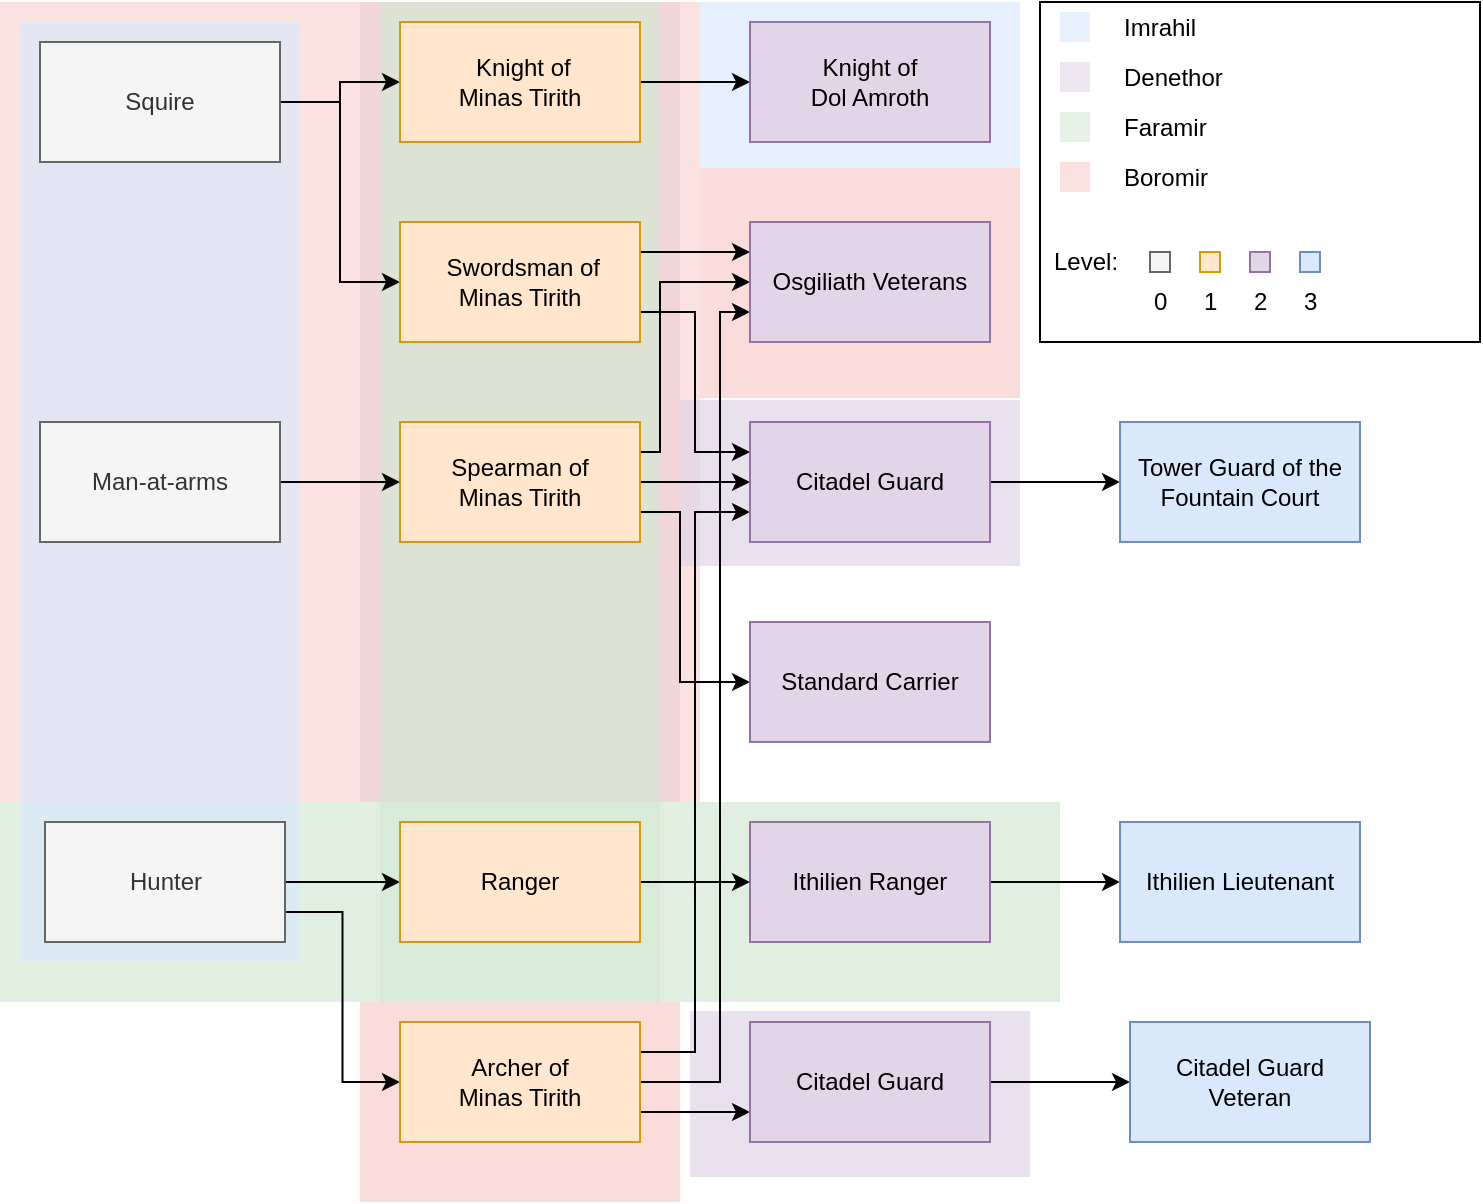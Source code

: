 <mxfile pages="4" version="11.2.8" type="device"><diagram id="_EQT0ZPP-ZNW_X3MMViv" name="Gondor"><mxGraphModel dx="1408" dy="1848" grid="1" gridSize="10" guides="1" tooltips="1" connect="1" arrows="1" fold="1" page="1" pageScale="1" pageWidth="850" pageHeight="1100" math="0" shadow="0"><root><mxCell id="0"/><mxCell id="1" parent="0"/><mxCell id="pAbNcsaUS0Tnhl20jQsV-1" value="" style="rounded=0;whiteSpace=wrap;html=1;fillColor=#e1d5e7;strokeColor=none;opacity=70;" parent="1" vertex="1"><mxGeometry x="345" y="334.5" width="170" height="83" as="geometry"/></mxCell><mxCell id="8oG7H4AZN54U5IkBEmTp-5" value="" style="rounded=0;whiteSpace=wrap;html=1;fillColor=#d5e8d4;strokeColor=none;opacity=70;" parent="1" vertex="1"><mxGeometry y="230" width="530" height="100" as="geometry"/></mxCell><mxCell id="8oG7H4AZN54U5IkBEmTp-9" value="" style="rounded=0;whiteSpace=wrap;html=1;opacity=70;fillColor=#e1d5e7;strokeColor=none;" parent="1" vertex="1"><mxGeometry x="180" y="-170" width="160" height="400" as="geometry"/></mxCell><mxCell id="8oG7H4AZN54U5IkBEmTp-3" value="" style="rounded=0;whiteSpace=wrap;html=1;fillColor=#f8cecc;strokeColor=none;opacity=60;" parent="1" vertex="1"><mxGeometry y="-170" width="350" height="400" as="geometry"/></mxCell><mxCell id="8oG7H4AZN54U5IkBEmTp-11" value="" style="rounded=0;whiteSpace=wrap;html=1;fillColor=#d5e8d4;strokeColor=none;opacity=70;" parent="1" vertex="1"><mxGeometry x="190" y="-170" width="140" height="500" as="geometry"/></mxCell><mxCell id="8oG7H4AZN54U5IkBEmTp-10" value="" style="rounded=0;whiteSpace=wrap;html=1;fillColor=#dae8fc;strokeColor=none;opacity=70;" parent="1" vertex="1"><mxGeometry x="10" y="-160" width="140" height="470" as="geometry"/></mxCell><mxCell id="8oG7H4AZN54U5IkBEmTp-8" value="" style="rounded=0;whiteSpace=wrap;html=1;fillColor=#e1d5e7;strokeColor=none;opacity=70;" parent="1" vertex="1"><mxGeometry x="340" y="29" width="170" height="83" as="geometry"/></mxCell><mxCell id="8oG7H4AZN54U5IkBEmTp-7" value="" style="rounded=0;whiteSpace=wrap;html=1;fillColor=#dae8fc;strokeColor=none;opacity=70;" parent="1" vertex="1"><mxGeometry x="350" y="-170" width="160" height="83" as="geometry"/></mxCell><mxCell id="8oG7H4AZN54U5IkBEmTp-6" value="" style="rounded=0;whiteSpace=wrap;html=1;fillColor=#f8cecc;strokeColor=none;opacity=70;" parent="1" vertex="1"><mxGeometry x="180" y="330" width="160" height="100" as="geometry"/></mxCell><mxCell id="8oG7H4AZN54U5IkBEmTp-2" value="" style="rounded=0;whiteSpace=wrap;html=1;fillColor=#f8cecc;strokeColor=none;opacity=70;" parent="1" vertex="1"><mxGeometry x="350" y="-87" width="160" height="115" as="geometry"/></mxCell><mxCell id="jNPIGkxoUaI3xNiB6Jgw-10" style="edgeStyle=orthogonalEdgeStyle;rounded=0;orthogonalLoop=1;jettySize=auto;html=1;exitX=1;exitY=0.5;exitDx=0;exitDy=0;entryX=0;entryY=0.5;entryDx=0;entryDy=0;" parent="1" source="jNPIGkxoUaI3xNiB6Jgw-1" target="jNPIGkxoUaI3xNiB6Jgw-7" edge="1"><mxGeometry relative="1" as="geometry"/></mxCell><mxCell id="jNPIGkxoUaI3xNiB6Jgw-13" style="edgeStyle=orthogonalEdgeStyle;rounded=0;orthogonalLoop=1;jettySize=auto;html=1;exitX=1;exitY=0.5;exitDx=0;exitDy=0;entryX=0;entryY=0.5;entryDx=0;entryDy=0;" parent="1" source="jNPIGkxoUaI3xNiB6Jgw-1" target="jNPIGkxoUaI3xNiB6Jgw-3" edge="1"><mxGeometry relative="1" as="geometry"/></mxCell><mxCell id="jNPIGkxoUaI3xNiB6Jgw-1" value="Squire" style="rounded=0;whiteSpace=wrap;html=1;fillColor=#f5f5f5;strokeColor=#666666;fontColor=#333333;" parent="1" vertex="1"><mxGeometry x="20" y="-150" width="120" height="60" as="geometry"/></mxCell><mxCell id="jNPIGkxoUaI3xNiB6Jgw-35" style="edgeStyle=orthogonalEdgeStyle;rounded=0;orthogonalLoop=1;jettySize=auto;html=1;exitX=1;exitY=0.5;exitDx=0;exitDy=0;entryX=0;entryY=0.5;entryDx=0;entryDy=0;" parent="1" source="jNPIGkxoUaI3xNiB6Jgw-2" target="jNPIGkxoUaI3xNiB6Jgw-34" edge="1"><mxGeometry relative="1" as="geometry"/></mxCell><mxCell id="jNPIGkxoUaI3xNiB6Jgw-36" style="edgeStyle=orthogonalEdgeStyle;rounded=0;orthogonalLoop=1;jettySize=auto;html=1;exitX=1;exitY=0.75;exitDx=0;exitDy=0;entryX=0;entryY=0.5;entryDx=0;entryDy=0;" parent="1" source="jNPIGkxoUaI3xNiB6Jgw-2" target="jNPIGkxoUaI3xNiB6Jgw-16" edge="1"><mxGeometry relative="1" as="geometry"/></mxCell><mxCell id="jNPIGkxoUaI3xNiB6Jgw-2" value="Hunter" style="rounded=0;whiteSpace=wrap;html=1;fillColor=#f5f5f5;strokeColor=#666666;fontColor=#333333;" parent="1" vertex="1"><mxGeometry x="22.5" y="240" width="120" height="60" as="geometry"/></mxCell><mxCell id="jNPIGkxoUaI3xNiB6Jgw-27" style="edgeStyle=orthogonalEdgeStyle;rounded=0;orthogonalLoop=1;jettySize=auto;html=1;exitX=1;exitY=0.75;exitDx=0;exitDy=0;entryX=0;entryY=0.25;entryDx=0;entryDy=0;" parent="1" source="jNPIGkxoUaI3xNiB6Jgw-3" target="jNPIGkxoUaI3xNiB6Jgw-18" edge="1"><mxGeometry relative="1" as="geometry"/></mxCell><mxCell id="jNPIGkxoUaI3xNiB6Jgw-40" style="edgeStyle=orthogonalEdgeStyle;rounded=0;orthogonalLoop=1;jettySize=auto;html=1;exitX=1;exitY=0.25;exitDx=0;exitDy=0;entryX=0;entryY=0.25;entryDx=0;entryDy=0;" parent="1" source="jNPIGkxoUaI3xNiB6Jgw-3" target="jNPIGkxoUaI3xNiB6Jgw-28" edge="1"><mxGeometry relative="1" as="geometry"/></mxCell><mxCell id="jNPIGkxoUaI3xNiB6Jgw-3" value="&amp;nbsp;Swordsman of&lt;br&gt;Minas Tirith" style="rounded=0;whiteSpace=wrap;html=1;fillColor=#ffe6cc;strokeColor=#d79b00;" parent="1" vertex="1"><mxGeometry x="200" y="-60" width="120" height="60" as="geometry"/></mxCell><mxCell id="jNPIGkxoUaI3xNiB6Jgw-20" style="edgeStyle=orthogonalEdgeStyle;rounded=0;orthogonalLoop=1;jettySize=auto;html=1;exitX=1;exitY=0.5;exitDx=0;exitDy=0;entryX=0;entryY=0.5;entryDx=0;entryDy=0;" parent="1" source="jNPIGkxoUaI3xNiB6Jgw-4" target="jNPIGkxoUaI3xNiB6Jgw-18" edge="1"><mxGeometry relative="1" as="geometry"/></mxCell><mxCell id="jNPIGkxoUaI3xNiB6Jgw-30" style="edgeStyle=orthogonalEdgeStyle;rounded=0;orthogonalLoop=1;jettySize=auto;html=1;exitX=1;exitY=0.75;exitDx=0;exitDy=0;entryX=0;entryY=0.5;entryDx=0;entryDy=0;" parent="1" source="jNPIGkxoUaI3xNiB6Jgw-4" target="jNPIGkxoUaI3xNiB6Jgw-29" edge="1"><mxGeometry relative="1" as="geometry"><Array as="points"><mxPoint x="340" y="85"/><mxPoint x="340" y="170"/></Array></mxGeometry></mxCell><mxCell id="jNPIGkxoUaI3xNiB6Jgw-41" style="edgeStyle=orthogonalEdgeStyle;rounded=0;orthogonalLoop=1;jettySize=auto;html=1;exitX=1;exitY=0.25;exitDx=0;exitDy=0;entryX=0;entryY=0.5;entryDx=0;entryDy=0;" parent="1" source="jNPIGkxoUaI3xNiB6Jgw-4" target="jNPIGkxoUaI3xNiB6Jgw-28" edge="1"><mxGeometry relative="1" as="geometry"><mxPoint x="360" as="targetPoint"/><Array as="points"><mxPoint x="330" y="55"/><mxPoint x="330" y="-30"/></Array></mxGeometry></mxCell><mxCell id="jNPIGkxoUaI3xNiB6Jgw-4" value="Spearman of&lt;br&gt;Minas Tirith" style="rounded=0;whiteSpace=wrap;html=1;fillColor=#ffe6cc;strokeColor=#d79b00;" parent="1" vertex="1"><mxGeometry x="200" y="40" width="120" height="60" as="geometry"/></mxCell><mxCell id="jNPIGkxoUaI3xNiB6Jgw-23" style="edgeStyle=orthogonalEdgeStyle;rounded=0;orthogonalLoop=1;jettySize=auto;html=1;exitX=1;exitY=0.5;exitDx=0;exitDy=0;entryX=0;entryY=0.5;entryDx=0;entryDy=0;" parent="1" source="jNPIGkxoUaI3xNiB6Jgw-5" target="jNPIGkxoUaI3xNiB6Jgw-22" edge="1"><mxGeometry relative="1" as="geometry"/></mxCell><mxCell id="jNPIGkxoUaI3xNiB6Jgw-5" value="Ithilien Ranger" style="rounded=0;whiteSpace=wrap;html=1;fillColor=#e1d5e7;strokeColor=#9673a6;" parent="1" vertex="1"><mxGeometry x="375" y="240" width="120" height="60" as="geometry"/></mxCell><mxCell id="jNPIGkxoUaI3xNiB6Jgw-14" style="edgeStyle=orthogonalEdgeStyle;rounded=0;orthogonalLoop=1;jettySize=auto;html=1;exitX=1;exitY=0.5;exitDx=0;exitDy=0;entryX=0;entryY=0.5;entryDx=0;entryDy=0;" parent="1" source="jNPIGkxoUaI3xNiB6Jgw-6" target="jNPIGkxoUaI3xNiB6Jgw-4" edge="1"><mxGeometry relative="1" as="geometry"/></mxCell><mxCell id="jNPIGkxoUaI3xNiB6Jgw-6" value="Man-at-arms" style="rounded=0;whiteSpace=wrap;html=1;fillColor=#f5f5f5;strokeColor=#666666;fontColor=#333333;" parent="1" vertex="1"><mxGeometry x="20" y="40" width="120" height="60" as="geometry"/></mxCell><mxCell id="jNPIGkxoUaI3xNiB6Jgw-37" style="edgeStyle=orthogonalEdgeStyle;rounded=0;orthogonalLoop=1;jettySize=auto;html=1;exitX=1;exitY=0.5;exitDx=0;exitDy=0;entryX=0;entryY=0.5;entryDx=0;entryDy=0;" parent="1" source="jNPIGkxoUaI3xNiB6Jgw-7" target="jNPIGkxoUaI3xNiB6Jgw-32" edge="1"><mxGeometry relative="1" as="geometry"/></mxCell><mxCell id="jNPIGkxoUaI3xNiB6Jgw-7" value="&amp;nbsp;Knight of &lt;br&gt;Minas Tirith" style="rounded=0;whiteSpace=wrap;html=1;fillColor=#ffe6cc;strokeColor=#d79b00;" parent="1" vertex="1"><mxGeometry x="200" y="-160" width="120" height="60" as="geometry"/></mxCell><mxCell id="jNPIGkxoUaI3xNiB6Jgw-31" style="edgeStyle=orthogonalEdgeStyle;rounded=0;orthogonalLoop=1;jettySize=auto;html=1;exitX=1;exitY=0.25;exitDx=0;exitDy=0;entryX=0;entryY=0.75;entryDx=0;entryDy=0;" parent="1" source="jNPIGkxoUaI3xNiB6Jgw-16" target="jNPIGkxoUaI3xNiB6Jgw-18" edge="1"><mxGeometry relative="1" as="geometry"/></mxCell><mxCell id="jNPIGkxoUaI3xNiB6Jgw-42" style="edgeStyle=orthogonalEdgeStyle;rounded=0;orthogonalLoop=1;jettySize=auto;html=1;exitX=1;exitY=0.75;exitDx=0;exitDy=0;entryX=0;entryY=0.75;entryDx=0;entryDy=0;" parent="1" source="jNPIGkxoUaI3xNiB6Jgw-16" target="jNPIGkxoUaI3xNiB6Jgw-24" edge="1"><mxGeometry relative="1" as="geometry"/></mxCell><mxCell id="jNPIGkxoUaI3xNiB6Jgw-43" style="edgeStyle=orthogonalEdgeStyle;rounded=0;orthogonalLoop=1;jettySize=auto;html=1;exitX=1;exitY=0.5;exitDx=0;exitDy=0;entryX=0;entryY=0.75;entryDx=0;entryDy=0;" parent="1" source="jNPIGkxoUaI3xNiB6Jgw-16" target="jNPIGkxoUaI3xNiB6Jgw-28" edge="1"><mxGeometry relative="1" as="geometry"><Array as="points"><mxPoint x="360" y="370"/><mxPoint x="360" y="-15"/></Array></mxGeometry></mxCell><mxCell id="jNPIGkxoUaI3xNiB6Jgw-16" value="Archer of&lt;br&gt;Minas Tirith" style="rounded=0;whiteSpace=wrap;html=1;fillColor=#ffe6cc;strokeColor=#d79b00;" parent="1" vertex="1"><mxGeometry x="200" y="340" width="120" height="60" as="geometry"/></mxCell><mxCell id="jNPIGkxoUaI3xNiB6Jgw-21" style="edgeStyle=orthogonalEdgeStyle;rounded=0;orthogonalLoop=1;jettySize=auto;html=1;exitX=1;exitY=0.5;exitDx=0;exitDy=0;entryX=0;entryY=0.5;entryDx=0;entryDy=0;" parent="1" source="jNPIGkxoUaI3xNiB6Jgw-18" target="jNPIGkxoUaI3xNiB6Jgw-19" edge="1"><mxGeometry relative="1" as="geometry"/></mxCell><mxCell id="jNPIGkxoUaI3xNiB6Jgw-18" value="Citadel Guard" style="rounded=0;whiteSpace=wrap;html=1;fillColor=#e1d5e7;strokeColor=#9673a6;" parent="1" vertex="1"><mxGeometry x="375" y="40" width="120" height="60" as="geometry"/></mxCell><mxCell id="jNPIGkxoUaI3xNiB6Jgw-19" value="Tower Guard of the&lt;br&gt;Fountain Court" style="rounded=0;whiteSpace=wrap;html=1;fillColor=#dae8fc;strokeColor=#6c8ebf;" parent="1" vertex="1"><mxGeometry x="560" y="40" width="120" height="60" as="geometry"/></mxCell><mxCell id="jNPIGkxoUaI3xNiB6Jgw-22" value="Ithilien Lieutenant" style="rounded=0;whiteSpace=wrap;html=1;fillColor=#dae8fc;strokeColor=#6c8ebf;" parent="1" vertex="1"><mxGeometry x="560" y="240" width="120" height="60" as="geometry"/></mxCell><mxCell id="7tv8zLuH6ytyJ9il6YIq-3" style="edgeStyle=orthogonalEdgeStyle;rounded=0;orthogonalLoop=1;jettySize=auto;html=1;exitX=1;exitY=0.5;exitDx=0;exitDy=0;entryX=0;entryY=0.5;entryDx=0;entryDy=0;" edge="1" parent="1" source="jNPIGkxoUaI3xNiB6Jgw-24" target="7tv8zLuH6ytyJ9il6YIq-2"><mxGeometry relative="1" as="geometry"/></mxCell><mxCell id="jNPIGkxoUaI3xNiB6Jgw-24" value="Citadel Guard" style="rounded=0;whiteSpace=wrap;html=1;fillColor=#e1d5e7;strokeColor=#9673a6;" parent="1" vertex="1"><mxGeometry x="375" y="340" width="120" height="60" as="geometry"/></mxCell><mxCell id="jNPIGkxoUaI3xNiB6Jgw-28" value="Osgiliath Veterans" style="rounded=0;whiteSpace=wrap;html=1;fillColor=#e1d5e7;strokeColor=#9673a6;" parent="1" vertex="1"><mxGeometry x="375" y="-60" width="120" height="60" as="geometry"/></mxCell><mxCell id="jNPIGkxoUaI3xNiB6Jgw-29" value="Standard Carrier" style="rounded=0;whiteSpace=wrap;html=1;fillColor=#e1d5e7;strokeColor=#9673a6;" parent="1" vertex="1"><mxGeometry x="375" y="140" width="120" height="60" as="geometry"/></mxCell><mxCell id="jNPIGkxoUaI3xNiB6Jgw-32" value="&amp;nbsp;Knight of&amp;nbsp;&lt;br&gt;Dol Amroth" style="rounded=0;whiteSpace=wrap;html=1;align=center;fillColor=#e1d5e7;strokeColor=#9673a6;" parent="1" vertex="1"><mxGeometry x="375" y="-160" width="120" height="60" as="geometry"/></mxCell><mxCell id="jNPIGkxoUaI3xNiB6Jgw-38" style="edgeStyle=orthogonalEdgeStyle;rounded=0;orthogonalLoop=1;jettySize=auto;html=1;exitX=1;exitY=0.5;exitDx=0;exitDy=0;entryX=0;entryY=0.5;entryDx=0;entryDy=0;" parent="1" source="jNPIGkxoUaI3xNiB6Jgw-34" target="jNPIGkxoUaI3xNiB6Jgw-5" edge="1"><mxGeometry relative="1" as="geometry"/></mxCell><mxCell id="jNPIGkxoUaI3xNiB6Jgw-34" value="Ranger" style="rounded=0;whiteSpace=wrap;html=1;fillColor=#ffe6cc;strokeColor=#d79b00;" parent="1" vertex="1"><mxGeometry x="200" y="240" width="120" height="60" as="geometry"/></mxCell><mxCell id="xrU7pJbCCaXF7dOZPnfd-1" value="" style="rounded=0;whiteSpace=wrap;html=1;" parent="1" vertex="1"><mxGeometry x="520" y="-170" width="220" height="170" as="geometry"/></mxCell><mxCell id="xrU7pJbCCaXF7dOZPnfd-2" value="" style="whiteSpace=wrap;html=1;aspect=fixed;opacity=60;fillColor=#dae8fc;strokeColor=none;" parent="1" vertex="1"><mxGeometry x="530" y="-165" width="15" height="15" as="geometry"/></mxCell><mxCell id="xrU7pJbCCaXF7dOZPnfd-3" value="Imrahil" style="text;html=1;resizable=0;points=[];autosize=1;align=left;verticalAlign=top;spacingTop=-4;" parent="1" vertex="1"><mxGeometry x="560" y="-167" width="50" height="20" as="geometry"/></mxCell><mxCell id="xrU7pJbCCaXF7dOZPnfd-4" value="" style="whiteSpace=wrap;html=1;aspect=fixed;opacity=60;fillColor=#e1d5e7;strokeColor=none;" parent="1" vertex="1"><mxGeometry x="530" y="-140" width="15" height="15" as="geometry"/></mxCell><mxCell id="xrU7pJbCCaXF7dOZPnfd-5" value="Denethor" style="text;html=1;resizable=0;points=[];autosize=1;align=left;verticalAlign=top;spacingTop=-4;" parent="1" vertex="1"><mxGeometry x="560" y="-142.5" width="60" height="20" as="geometry"/></mxCell><mxCell id="xrU7pJbCCaXF7dOZPnfd-6" value="" style="whiteSpace=wrap;html=1;aspect=fixed;opacity=60;fillColor=#d5e8d4;strokeColor=none;" parent="1" vertex="1"><mxGeometry x="530" y="-115" width="15" height="15" as="geometry"/></mxCell><mxCell id="xrU7pJbCCaXF7dOZPnfd-7" value="Faramir" style="text;html=1;resizable=0;points=[];autosize=1;align=left;verticalAlign=top;spacingTop=-4;" parent="1" vertex="1"><mxGeometry x="560" y="-117.5" width="60" height="20" as="geometry"/></mxCell><mxCell id="xrU7pJbCCaXF7dOZPnfd-8" value="" style="whiteSpace=wrap;html=1;aspect=fixed;opacity=60;fillColor=#f8cecc;strokeColor=none;" parent="1" vertex="1"><mxGeometry x="530" y="-90" width="15" height="15" as="geometry"/></mxCell><mxCell id="xrU7pJbCCaXF7dOZPnfd-9" value="Boromir" style="text;html=1;resizable=0;points=[];autosize=1;align=left;verticalAlign=top;spacingTop=-4;" parent="1" vertex="1"><mxGeometry x="560" y="-92.5" width="60" height="20" as="geometry"/></mxCell><mxCell id="xrU7pJbCCaXF7dOZPnfd-10" value="" style="rounded=0;whiteSpace=wrap;html=1;fillColor=#f5f5f5;strokeColor=#666666;fontColor=#333333;" parent="1" vertex="1"><mxGeometry x="575" y="-45" width="10" height="10" as="geometry"/></mxCell><mxCell id="xrU7pJbCCaXF7dOZPnfd-13" value="Level:" style="text;html=1;resizable=0;points=[];autosize=1;align=left;verticalAlign=top;spacingTop=-4;" parent="1" vertex="1"><mxGeometry x="525" y="-50" width="50" height="20" as="geometry"/></mxCell><mxCell id="xrU7pJbCCaXF7dOZPnfd-14" value="" style="rounded=0;whiteSpace=wrap;html=1;fillColor=#ffe6cc;strokeColor=#d79b00;" parent="1" vertex="1"><mxGeometry x="600" y="-45" width="10" height="10" as="geometry"/></mxCell><mxCell id="xrU7pJbCCaXF7dOZPnfd-15" value="" style="rounded=0;whiteSpace=wrap;html=1;fillColor=#e1d5e7;strokeColor=#9673a6;" parent="1" vertex="1"><mxGeometry x="625" y="-45" width="10" height="10" as="geometry"/></mxCell><mxCell id="xrU7pJbCCaXF7dOZPnfd-16" value="" style="rounded=0;whiteSpace=wrap;html=1;fillColor=#dae8fc;strokeColor=#6c8ebf;" parent="1" vertex="1"><mxGeometry x="650" y="-45" width="10" height="10" as="geometry"/></mxCell><mxCell id="xrU7pJbCCaXF7dOZPnfd-17" value="0" style="text;html=1;resizable=0;points=[];autosize=1;align=left;verticalAlign=top;spacingTop=-4;" parent="1" vertex="1"><mxGeometry x="575" y="-30" width="20" height="20" as="geometry"/></mxCell><mxCell id="xrU7pJbCCaXF7dOZPnfd-18" value="1" style="text;html=1;resizable=0;points=[];autosize=1;align=left;verticalAlign=top;spacingTop=-4;" parent="1" vertex="1"><mxGeometry x="600" y="-30" width="20" height="20" as="geometry"/></mxCell><mxCell id="xrU7pJbCCaXF7dOZPnfd-19" value="2" style="text;html=1;resizable=0;points=[];autosize=1;align=left;verticalAlign=top;spacingTop=-4;" parent="1" vertex="1"><mxGeometry x="625" y="-30" width="20" height="20" as="geometry"/></mxCell><mxCell id="xrU7pJbCCaXF7dOZPnfd-20" value="3" style="text;html=1;resizable=0;points=[];autosize=1;align=left;verticalAlign=top;spacingTop=-4;" parent="1" vertex="1"><mxGeometry x="650" y="-30" width="20" height="20" as="geometry"/></mxCell><mxCell id="7tv8zLuH6ytyJ9il6YIq-2" value="Citadel Guard&lt;br&gt;Veteran" style="rounded=0;whiteSpace=wrap;html=1;fillColor=#dae8fc;strokeColor=#6c8ebf;" vertex="1" parent="1"><mxGeometry x="565" y="340" width="120" height="60" as="geometry"/></mxCell></root></mxGraphModel></diagram><diagram id="aw9x1nogNHAZWdJ3sYG1" name="Rohan"><mxGraphModel dx="2258" dy="1848" grid="1" gridSize="10" guides="1" tooltips="1" connect="1" arrows="1" fold="1" page="1" pageScale="1" pageWidth="850" pageHeight="1100" math="0" shadow="0"><root><mxCell id="-DtqGm5Jua0LfpRg2-hk-0"/><mxCell id="-DtqGm5Jua0LfpRg2-hk-1" parent="-DtqGm5Jua0LfpRg2-hk-0"/><mxCell id="69VH2wvlfjCLEXXPKX1M-0" value="" style="rounded=0;whiteSpace=wrap;html=1;opacity=60;fillColor=#f8cecc;strokeColor=none;" vertex="1" parent="-DtqGm5Jua0LfpRg2-hk-1"><mxGeometry x="370" y="-190" width="140" height="81" as="geometry"/></mxCell><mxCell id="KbuKR950nl7PeHaTGqaj-5" value="" style="rounded=0;whiteSpace=wrap;html=1;opacity=60;fillColor=#e1d5e7;strokeColor=none;" vertex="1" parent="-DtqGm5Jua0LfpRg2-hk-1"><mxGeometry x="370" y="-40" width="140" height="81" as="geometry"/></mxCell><mxCell id="G9jCLxNitHcQSnfxG9cP-3" value="" style="rounded=0;whiteSpace=wrap;html=1;opacity=60;strokeColor=none;fillColor=#e1d5e7;" parent="-DtqGm5Jua0LfpRg2-hk-1" vertex="1"><mxGeometry x="190" y="-190" width="140" height="600" as="geometry"/></mxCell><mxCell id="-4TfHXc41JKKov60eK7f-1" value="" style="rounded=0;whiteSpace=wrap;html=1;opacity=60;strokeColor=none;fillColor=#f8cecc;" parent="-DtqGm5Jua0LfpRg2-hk-1" vertex="1"><mxGeometry x="180" y="-200" width="160" height="620" as="geometry"/></mxCell><mxCell id="-4TfHXc41JKKov60eK7f-0" value="" style="rounded=0;whiteSpace=wrap;html=1;opacity=60;strokeColor=none;fillColor=#d5e8d4;" parent="-DtqGm5Jua0LfpRg2-hk-1" vertex="1"><mxGeometry x="10" y="260" width="140" height="80" as="geometry"/></mxCell><mxCell id="1VK10bI5_B3a-Zj4Viev-10" style="edgeStyle=orthogonalEdgeStyle;rounded=0;orthogonalLoop=1;jettySize=auto;html=1;exitX=1;exitY=0.25;exitDx=0;exitDy=0;entryX=0;entryY=0.5;entryDx=0;entryDy=0;" parent="-DtqGm5Jua0LfpRg2-hk-1" source="-DtqGm5Jua0LfpRg2-hk-3" target="1VK10bI5_B3a-Zj4Viev-3" edge="1"><mxGeometry relative="1" as="geometry"/></mxCell><mxCell id="4tKGHhL3p5H8AOp62Crn-1" style="edgeStyle=orthogonalEdgeStyle;rounded=0;orthogonalLoop=1;jettySize=auto;html=1;exitX=1;exitY=0.75;exitDx=0;exitDy=0;entryX=0;entryY=0.5;entryDx=0;entryDy=0;" parent="-DtqGm5Jua0LfpRg2-hk-1" source="-DtqGm5Jua0LfpRg2-hk-3" target="4tKGHhL3p5H8AOp62Crn-0" edge="1"><mxGeometry relative="1" as="geometry"/></mxCell><mxCell id="-DtqGm5Jua0LfpRg2-hk-3" value="Horseman" style="rounded=0;whiteSpace=wrap;html=1;fillColor=#f5f5f5;strokeColor=#666666;fontColor=#333333;" parent="-DtqGm5Jua0LfpRg2-hk-1" vertex="1"><mxGeometry x="20" y="270" width="120" height="60" as="geometry"/></mxCell><mxCell id="4tKGHhL3p5H8AOp62Crn-8" style="edgeStyle=orthogonalEdgeStyle;rounded=0;orthogonalLoop=1;jettySize=auto;html=1;exitX=1;exitY=0.5;exitDx=0;exitDy=0;entryX=0;entryY=0.75;entryDx=0;entryDy=0;" parent="-DtqGm5Jua0LfpRg2-hk-1" source="-DtqGm5Jua0LfpRg2-hk-4" target="4tKGHhL3p5H8AOp62Crn-6" edge="1"><mxGeometry relative="1" as="geometry"/></mxCell><mxCell id="-DtqGm5Jua0LfpRg2-hk-4" value="Swordsman" style="rounded=0;whiteSpace=wrap;html=1;fillColor=#ffe6cc;strokeColor=#d79b00;" parent="-DtqGm5Jua0LfpRg2-hk-1" vertex="1"><mxGeometry x="200" y="20" width="120" height="60" as="geometry"/></mxCell><mxCell id="IcPCJ_ySPKeNe5FLPst7-1" style="edgeStyle=orthogonalEdgeStyle;rounded=0;orthogonalLoop=1;jettySize=auto;html=1;exitX=1;exitY=0.5;exitDx=0;exitDy=0;entryX=0;entryY=0.5;entryDx=0;entryDy=0;" parent="-DtqGm5Jua0LfpRg2-hk-1" source="1VK10bI5_B3a-Zj4Viev-0" target="IcPCJ_ySPKeNe5FLPst7-0" edge="1"><mxGeometry relative="1" as="geometry"/></mxCell><mxCell id="1VK10bI5_B3a-Zj4Viev-0" value="Archer" style="rounded=0;whiteSpace=wrap;html=1;fillColor=#ffe6cc;strokeColor=#d79b00;" parent="-DtqGm5Jua0LfpRg2-hk-1" vertex="1"><mxGeometry x="200" y="120" width="120" height="60" as="geometry"/></mxCell><mxCell id="4tKGHhL3p5H8AOp62Crn-7" style="edgeStyle=orthogonalEdgeStyle;rounded=0;orthogonalLoop=1;jettySize=auto;html=1;exitX=1;exitY=0.5;exitDx=0;exitDy=0;entryX=0;entryY=0.25;entryDx=0;entryDy=0;" parent="-DtqGm5Jua0LfpRg2-hk-1" source="1VK10bI5_B3a-Zj4Viev-1" target="4tKGHhL3p5H8AOp62Crn-6" edge="1"><mxGeometry relative="1" as="geometry"/></mxCell><mxCell id="1VK10bI5_B3a-Zj4Viev-1" value="Spear Thrower" style="rounded=0;whiteSpace=wrap;html=1;fillColor=#ffe6cc;strokeColor=#d79b00;" parent="-DtqGm5Jua0LfpRg2-hk-1" vertex="1"><mxGeometry x="200" y="-80" width="120" height="60" as="geometry"/></mxCell><mxCell id="4tKGHhL3p5H8AOp62Crn-5" style="edgeStyle=orthogonalEdgeStyle;rounded=0;orthogonalLoop=1;jettySize=auto;html=1;exitX=1;exitY=0.5;exitDx=0;exitDy=0;entryX=0;entryY=0.5;entryDx=0;entryDy=0;" parent="-DtqGm5Jua0LfpRg2-hk-1" source="1VK10bI5_B3a-Zj4Viev-2" target="4tKGHhL3p5H8AOp62Crn-4" edge="1"><mxGeometry relative="1" as="geometry"/></mxCell><mxCell id="1VK10bI5_B3a-Zj4Viev-2" value="Axeman" style="rounded=0;whiteSpace=wrap;html=1;fillColor=#ffe6cc;strokeColor=#d79b00;" parent="-DtqGm5Jua0LfpRg2-hk-1" vertex="1"><mxGeometry x="200" y="-180" width="120" height="60" as="geometry"/></mxCell><mxCell id="o6VLflo2cHvvr5f9fteb-0" style="edgeStyle=orthogonalEdgeStyle;rounded=0;orthogonalLoop=1;jettySize=auto;html=1;exitX=1;exitY=0.5;exitDx=0;exitDy=0;entryX=0;entryY=0.5;entryDx=0;entryDy=0;" parent="-DtqGm5Jua0LfpRg2-hk-1" source="1VK10bI5_B3a-Zj4Viev-3" target="4tKGHhL3p5H8AOp62Crn-3" edge="1"><mxGeometry relative="1" as="geometry"/></mxCell><mxCell id="1VK10bI5_B3a-Zj4Viev-3" value="Archer&lt;br&gt;Horseman" style="rounded=0;whiteSpace=wrap;html=1;fillColor=#ffe6cc;strokeColor=#d79b00;" parent="-DtqGm5Jua0LfpRg2-hk-1" vertex="1"><mxGeometry x="200" y="220" width="120" height="60" as="geometry"/></mxCell><mxCell id="KbuKR950nl7PeHaTGqaj-3" style="edgeStyle=orthogonalEdgeStyle;rounded=0;orthogonalLoop=1;jettySize=auto;html=1;exitX=1;exitY=0.75;exitDx=0;exitDy=0;entryX=0;entryY=0.25;entryDx=0;entryDy=0;" edge="1" parent="-DtqGm5Jua0LfpRg2-hk-1" source="1VK10bI5_B3a-Zj4Viev-4" target="KbuKR950nl7PeHaTGqaj-2"><mxGeometry relative="1" as="geometry"/></mxCell><mxCell id="KbuKR950nl7PeHaTGqaj-4" style="edgeStyle=orthogonalEdgeStyle;rounded=0;orthogonalLoop=1;jettySize=auto;html=1;exitX=1;exitY=0.25;exitDx=0;exitDy=0;entryX=0;entryY=0.75;entryDx=0;entryDy=0;" edge="1" parent="-DtqGm5Jua0LfpRg2-hk-1" source="1VK10bI5_B3a-Zj4Viev-4" target="4tKGHhL3p5H8AOp62Crn-2"><mxGeometry relative="1" as="geometry"/></mxCell><mxCell id="1VK10bI5_B3a-Zj4Viev-4" value="Rohirrim" style="rounded=0;whiteSpace=wrap;html=1;fillColor=#fff2cc;strokeColor=#d6b656;" parent="-DtqGm5Jua0LfpRg2-hk-1" vertex="1"><mxGeometry x="380" y="330" width="120" height="60" as="geometry"/></mxCell><mxCell id="o6VLflo2cHvvr5f9fteb-1" style="edgeStyle=orthogonalEdgeStyle;rounded=0;orthogonalLoop=1;jettySize=auto;html=1;exitX=1;exitY=0.5;exitDx=0;exitDy=0;entryX=0;entryY=0.5;entryDx=0;entryDy=0;" parent="-DtqGm5Jua0LfpRg2-hk-1" source="4tKGHhL3p5H8AOp62Crn-0" target="1VK10bI5_B3a-Zj4Viev-4" edge="1"><mxGeometry relative="1" as="geometry"/></mxCell><mxCell id="4tKGHhL3p5H8AOp62Crn-0" value="Spear&lt;br&gt;Horseman" style="rounded=0;whiteSpace=wrap;html=1;fillColor=#ffe6cc;strokeColor=#d79b00;" parent="-DtqGm5Jua0LfpRg2-hk-1" vertex="1"><mxGeometry x="200" y="330" width="120" height="60" as="geometry"/></mxCell><mxCell id="4tKGHhL3p5H8AOp62Crn-2" value="Mounted&lt;br&gt;Royal Guard" style="rounded=0;whiteSpace=wrap;html=1;fillColor=#d5e8d4;strokeColor=#82b366;" parent="-DtqGm5Jua0LfpRg2-hk-1" vertex="1"><mxGeometry x="560" y="280" width="120" height="60" as="geometry"/></mxCell><mxCell id="IAxt2HNpRSXkgb0jaBxd-0" style="edgeStyle=orthogonalEdgeStyle;rounded=0;orthogonalLoop=1;jettySize=auto;html=1;exitX=1;exitY=0.5;exitDx=0;exitDy=0;entryX=0.25;entryY=0;entryDx=0;entryDy=0;" edge="1" parent="-DtqGm5Jua0LfpRg2-hk-1" source="4tKGHhL3p5H8AOp62Crn-3" target="4tKGHhL3p5H8AOp62Crn-2"><mxGeometry relative="1" as="geometry"/></mxCell><mxCell id="4tKGHhL3p5H8AOp62Crn-3" value="Veteran Archer&lt;br&gt;Cavalry" style="rounded=0;whiteSpace=wrap;html=1;fillColor=#fff2cc;strokeColor=#d6b656;" parent="-DtqGm5Jua0LfpRg2-hk-1" vertex="1"><mxGeometry x="380" y="220" width="120" height="60" as="geometry"/></mxCell><mxCell id="KbuKR950nl7PeHaTGqaj-1" style="edgeStyle=orthogonalEdgeStyle;rounded=0;orthogonalLoop=1;jettySize=auto;html=1;exitX=1;exitY=0.5;exitDx=0;exitDy=0;entryX=0;entryY=0.5;entryDx=0;entryDy=0;" edge="1" parent="-DtqGm5Jua0LfpRg2-hk-1" source="4tKGHhL3p5H8AOp62Crn-4" target="KbuKR950nl7PeHaTGqaj-0"><mxGeometry relative="1" as="geometry"/></mxCell><mxCell id="4tKGHhL3p5H8AOp62Crn-4" value="Veteran&lt;br&gt;Axeman" style="rounded=0;whiteSpace=wrap;html=1;fillColor=#fff2cc;strokeColor=#d6b656;" parent="-DtqGm5Jua0LfpRg2-hk-1" vertex="1"><mxGeometry x="380" y="-180" width="120" height="60" as="geometry"/></mxCell><mxCell id="CxbPWfP3DCQGatpoJ7_a-0" style="edgeStyle=orthogonalEdgeStyle;rounded=0;orthogonalLoop=1;jettySize=auto;html=1;exitX=1;exitY=0.5;exitDx=0;exitDy=0;entryX=0.5;entryY=0;entryDx=0;entryDy=0;" parent="-DtqGm5Jua0LfpRg2-hk-1" source="4tKGHhL3p5H8AOp62Crn-6" target="4tKGHhL3p5H8AOp62Crn-2" edge="1"><mxGeometry relative="1" as="geometry"/></mxCell><mxCell id="4tKGHhL3p5H8AOp62Crn-6" value="Royal Guard" style="rounded=0;whiteSpace=wrap;html=1;fillColor=#fff2cc;strokeColor=#d6b656;" parent="-DtqGm5Jua0LfpRg2-hk-1" vertex="1"><mxGeometry x="380" y="-30.5" width="120" height="60" as="geometry"/></mxCell><mxCell id="IcPCJ_ySPKeNe5FLPst7-0" value="Veteran Archer" style="rounded=0;whiteSpace=wrap;html=1;fillColor=#fff2cc;strokeColor=#d6b656;" parent="-DtqGm5Jua0LfpRg2-hk-1" vertex="1"><mxGeometry x="380" y="120" width="120" height="60" as="geometry"/></mxCell><mxCell id="RjDTZpLGvEJDn4XmmFJV-0" value="" style="rounded=0;whiteSpace=wrap;html=1;" parent="-DtqGm5Jua0LfpRg2-hk-1" vertex="1"><mxGeometry x="-40" y="-40" width="210" height="150" as="geometry"/></mxCell><mxCell id="RjDTZpLGvEJDn4XmmFJV-5" value="" style="whiteSpace=wrap;html=1;aspect=fixed;opacity=60;fillColor=#d5e8d4;strokeColor=none;" parent="-DtqGm5Jua0LfpRg2-hk-1" vertex="1"><mxGeometry x="-30" y="-5" width="15" height="15" as="geometry"/></mxCell><mxCell id="RjDTZpLGvEJDn4XmmFJV-6" value="Eomer" style="text;html=1;resizable=0;points=[];autosize=1;align=left;verticalAlign=top;spacingTop=-4;" parent="-DtqGm5Jua0LfpRg2-hk-1" vertex="1"><mxGeometry y="-7.5" width="50" height="20" as="geometry"/></mxCell><mxCell id="RjDTZpLGvEJDn4XmmFJV-7" value="" style="whiteSpace=wrap;html=1;aspect=fixed;opacity=60;fillColor=#f8cecc;strokeColor=none;" parent="-DtqGm5Jua0LfpRg2-hk-1" vertex="1"><mxGeometry x="-30" y="20" width="15" height="15" as="geometry"/></mxCell><mxCell id="RjDTZpLGvEJDn4XmmFJV-8" value="Everyone else" style="text;html=1;resizable=0;points=[];autosize=1;align=left;verticalAlign=top;spacingTop=-4;" parent="-DtqGm5Jua0LfpRg2-hk-1" vertex="1"><mxGeometry y="17.5" width="90" height="20" as="geometry"/></mxCell><mxCell id="RjDTZpLGvEJDn4XmmFJV-9" value="" style="rounded=0;whiteSpace=wrap;html=1;fillColor=#f5f5f5;strokeColor=#666666;fontColor=#333333;" parent="-DtqGm5Jua0LfpRg2-hk-1" vertex="1"><mxGeometry x="15" y="65" width="10" height="10" as="geometry"/></mxCell><mxCell id="RjDTZpLGvEJDn4XmmFJV-10" value="Level:" style="text;html=1;resizable=0;points=[];autosize=1;align=left;verticalAlign=top;spacingTop=-4;" parent="-DtqGm5Jua0LfpRg2-hk-1" vertex="1"><mxGeometry x="-35" y="60" width="50" height="20" as="geometry"/></mxCell><mxCell id="RjDTZpLGvEJDn4XmmFJV-11" value="" style="rounded=0;whiteSpace=wrap;html=1;fillColor=#ffe6cc;strokeColor=#d79b00;" parent="-DtqGm5Jua0LfpRg2-hk-1" vertex="1"><mxGeometry x="40" y="65" width="10" height="10" as="geometry"/></mxCell><mxCell id="RjDTZpLGvEJDn4XmmFJV-12" value="" style="rounded=0;whiteSpace=wrap;html=1;fillColor=#fff2cc;strokeColor=#d6b656;" parent="-DtqGm5Jua0LfpRg2-hk-1" vertex="1"><mxGeometry x="65" y="65" width="10" height="10" as="geometry"/></mxCell><mxCell id="RjDTZpLGvEJDn4XmmFJV-13" value="" style="rounded=0;whiteSpace=wrap;html=1;fillColor=#d5e8d4;strokeColor=#82b366;" parent="-DtqGm5Jua0LfpRg2-hk-1" vertex="1"><mxGeometry x="90" y="65" width="10" height="10" as="geometry"/></mxCell><mxCell id="RjDTZpLGvEJDn4XmmFJV-14" value="0" style="text;html=1;resizable=0;points=[];autosize=1;align=left;verticalAlign=top;spacingTop=-4;" parent="-DtqGm5Jua0LfpRg2-hk-1" vertex="1"><mxGeometry x="15" y="80" width="20" height="20" as="geometry"/></mxCell><mxCell id="RjDTZpLGvEJDn4XmmFJV-15" value="1" style="text;html=1;resizable=0;points=[];autosize=1;align=left;verticalAlign=top;spacingTop=-4;" parent="-DtqGm5Jua0LfpRg2-hk-1" vertex="1"><mxGeometry x="40" y="80" width="20" height="20" as="geometry"/></mxCell><mxCell id="RjDTZpLGvEJDn4XmmFJV-16" value="2" style="text;html=1;resizable=0;points=[];autosize=1;align=left;verticalAlign=top;spacingTop=-4;" parent="-DtqGm5Jua0LfpRg2-hk-1" vertex="1"><mxGeometry x="65" y="80" width="20" height="20" as="geometry"/></mxCell><mxCell id="RjDTZpLGvEJDn4XmmFJV-17" value="3" style="text;html=1;resizable=0;points=[];autosize=1;align=left;verticalAlign=top;spacingTop=-4;" parent="-DtqGm5Jua0LfpRg2-hk-1" vertex="1"><mxGeometry x="90" y="80" width="20" height="20" as="geometry"/></mxCell><mxCell id="G9jCLxNitHcQSnfxG9cP-0" value="" style="whiteSpace=wrap;html=1;aspect=fixed;opacity=60;fillColor=#e1d5e7;strokeColor=none;" parent="-DtqGm5Jua0LfpRg2-hk-1" vertex="1"><mxGeometry x="-30" y="-30" width="15" height="15" as="geometry"/></mxCell><mxCell id="G9jCLxNitHcQSnfxG9cP-2" value="Theoden" style="text;html=1;resizable=0;points=[];autosize=1;align=left;verticalAlign=top;spacingTop=-4;" parent="-DtqGm5Jua0LfpRg2-hk-1" vertex="1"><mxGeometry y="-30" width="60" height="20" as="geometry"/></mxCell><mxCell id="KbuKR950nl7PeHaTGqaj-0" value="Sons of Eorl" style="rounded=0;whiteSpace=wrap;html=1;fillColor=#d5e8d4;strokeColor=#82b366;" vertex="1" parent="-DtqGm5Jua0LfpRg2-hk-1"><mxGeometry x="560" y="-180" width="120" height="60" as="geometry"/></mxCell><mxCell id="KbuKR950nl7PeHaTGqaj-2" value="Mounted&lt;br&gt;Banner Bearer" style="rounded=0;whiteSpace=wrap;html=1;fillColor=#d5e8d4;strokeColor=#82b366;" vertex="1" parent="-DtqGm5Jua0LfpRg2-hk-1"><mxGeometry x="560" y="380" width="120" height="60" as="geometry"/></mxCell></root></mxGraphModel></diagram><diagram id="3a1vcX5Kzt_tG4PEEQRJ" name="Isengard"><mxGraphModel dx="1408" dy="1848" grid="1" gridSize="10" guides="1" tooltips="1" connect="1" arrows="1" fold="1" page="1" pageScale="1" pageWidth="850" pageHeight="1100" math="0" shadow="0"><root><mxCell id="-9IDYmonfReYC4_gflU1-0"/><mxCell id="-9IDYmonfReYC4_gflU1-1" parent="-9IDYmonfReYC4_gflU1-0"/><mxCell id="nrVMYeLR3n_ahZC7U_M_-8" value="" style="rounded=0;whiteSpace=wrap;html=1;opacity=60;fillColor=#fff2cc;strokeColor=#d6b656;" parent="-9IDYmonfReYC4_gflU1-1" vertex="1"><mxGeometry x="180" y="430" width="140" height="80" as="geometry"/></mxCell><mxCell id="nrVMYeLR3n_ahZC7U_M_-6" value="" style="rounded=0;whiteSpace=wrap;html=1;opacity=60;fillColor=#fff2cc;strokeColor=#d6b656;" parent="-9IDYmonfReYC4_gflU1-1" vertex="1"><mxGeometry x="350" y="100" width="140" height="300" as="geometry"/></mxCell><mxCell id="nrVMYeLR3n_ahZC7U_M_-5" value="" style="rounded=0;whiteSpace=wrap;html=1;opacity=60;fillColor=#fff2cc;strokeColor=#d6b656;" parent="-9IDYmonfReYC4_gflU1-1" vertex="1"><mxGeometry x="10" y="-20" width="140" height="80" as="geometry"/></mxCell><mxCell id="nrVMYeLR3n_ahZC7U_M_-2" value="" style="rounded=0;whiteSpace=wrap;html=1;opacity=60;fillColor=#e1d5e7;strokeColor=none;" parent="-9IDYmonfReYC4_gflU1-1" vertex="1"><mxGeometry x="180" y="-20" width="140" height="80" as="geometry"/></mxCell><mxCell id="nrVMYeLR3n_ahZC7U_M_-1" value="" style="rounded=0;whiteSpace=wrap;html=1;opacity=60;fillColor=#f8cecc;strokeColor=none;" parent="-9IDYmonfReYC4_gflU1-1" vertex="1"><mxGeometry x="180" y="150" width="140" height="250" as="geometry"/></mxCell><mxCell id="-9IDYmonfReYC4_gflU1-2" value="Uruk-hai&lt;br&gt;Crossbowman" style="rounded=0;whiteSpace=wrap;html=1;fillColor=#e1d5e7;strokeColor=#9673a6;" parent="-9IDYmonfReYC4_gflU1-1" vertex="1"><mxGeometry x="360" y="330" width="120" height="60" as="geometry"/></mxCell><mxCell id="-9IDYmonfReYC4_gflU1-3" value="Uruk-hai&lt;br&gt;Berserkers" style="rounded=0;whiteSpace=wrap;html=1;fillColor=#f8cecc;strokeColor=#b85450;" parent="-9IDYmonfReYC4_gflU1-1" vertex="1"><mxGeometry x="530" y="110" width="120" height="60" as="geometry"/></mxCell><mxCell id="skE61FQCtL8_q2Oc82uk-1" style="edgeStyle=orthogonalEdgeStyle;rounded=0;orthogonalLoop=1;jettySize=auto;html=1;exitX=1;exitY=0.75;exitDx=0;exitDy=0;entryX=0;entryY=0.5;entryDx=0;entryDy=0;" parent="-9IDYmonfReYC4_gflU1-1" source="-9IDYmonfReYC4_gflU1-4" target="ANpSGuY-wJVWlthBHk4k-2" edge="1"><mxGeometry relative="1" as="geometry"/></mxCell><mxCell id="skE61FQCtL8_q2Oc82uk-2" style="edgeStyle=orthogonalEdgeStyle;rounded=0;orthogonalLoop=1;jettySize=auto;html=1;exitX=1;exitY=0.25;exitDx=0;exitDy=0;entryX=0;entryY=0.5;entryDx=0;entryDy=0;" parent="-9IDYmonfReYC4_gflU1-1" source="-9IDYmonfReYC4_gflU1-4" target="skE61FQCtL8_q2Oc82uk-0" edge="1"><mxGeometry relative="1" as="geometry"/></mxCell><mxCell id="-9IDYmonfReYC4_gflU1-4" value="Uruk-hai&lt;br&gt;with lance" style="rounded=0;whiteSpace=wrap;html=1;fillColor=#e1d5e7;strokeColor=#9673a6;" parent="-9IDYmonfReYC4_gflU1-1" vertex="1"><mxGeometry x="360" y="220" width="120" height="60" as="geometry"/></mxCell><mxCell id="ANpSGuY-wJVWlthBHk4k-3" style="edgeStyle=orthogonalEdgeStyle;rounded=0;orthogonalLoop=1;jettySize=auto;html=1;exitX=1;exitY=0.5;exitDx=0;exitDy=0;entryX=0;entryY=0.5;entryDx=0;entryDy=0;" parent="-9IDYmonfReYC4_gflU1-1" source="-9IDYmonfReYC4_gflU1-5" target="-9IDYmonfReYC4_gflU1-2" edge="1"><mxGeometry relative="1" as="geometry"/></mxCell><mxCell id="-9IDYmonfReYC4_gflU1-5" value="Uruk-hai&lt;br&gt;Archer" style="rounded=0;whiteSpace=wrap;html=1;fillColor=#ffe6cc;strokeColor=#d79b00;" parent="-9IDYmonfReYC4_gflU1-1" vertex="1"><mxGeometry x="190" y="330" width="120" height="60" as="geometry"/></mxCell><mxCell id="ANpSGuY-wJVWlthBHk4k-8" style="edgeStyle=orthogonalEdgeStyle;rounded=0;orthogonalLoop=1;jettySize=auto;html=1;exitX=1;exitY=0.25;exitDx=0;exitDy=0;entryX=0;entryY=0.5;entryDx=0;entryDy=0;" parent="-9IDYmonfReYC4_gflU1-1" source="-9IDYmonfReYC4_gflU1-6" target="ANpSGuY-wJVWlthBHk4k-0" edge="1"><mxGeometry relative="1" as="geometry"/></mxCell><mxCell id="ANpSGuY-wJVWlthBHk4k-9" style="edgeStyle=orthogonalEdgeStyle;rounded=0;orthogonalLoop=1;jettySize=auto;html=1;exitX=1;exitY=0.75;exitDx=0;exitDy=0;entryX=0;entryY=0.5;entryDx=0;entryDy=0;" parent="-9IDYmonfReYC4_gflU1-1" source="-9IDYmonfReYC4_gflU1-6" target="-9IDYmonfReYC4_gflU1-4" edge="1"><mxGeometry relative="1" as="geometry"/></mxCell><mxCell id="-9IDYmonfReYC4_gflU1-6" value="Uruk-hai&lt;br&gt;Tracker" style="rounded=0;whiteSpace=wrap;html=1;fillColor=#ffe6cc;strokeColor=#d79b00;" parent="-9IDYmonfReYC4_gflU1-1" vertex="1"><mxGeometry x="190" y="160" width="120" height="60" as="geometry"/></mxCell><mxCell id="ANpSGuY-wJVWlthBHk4k-4" style="edgeStyle=orthogonalEdgeStyle;rounded=0;orthogonalLoop=1;jettySize=auto;html=1;exitX=1;exitY=0.5;exitDx=0;exitDy=0;entryX=0;entryY=0.5;entryDx=0;entryDy=0;" parent="-9IDYmonfReYC4_gflU1-1" source="-9IDYmonfReYC4_gflU1-7" target="-9IDYmonfReYC4_gflU1-9" edge="1"><mxGeometry relative="1" as="geometry"/></mxCell><mxCell id="-9IDYmonfReYC4_gflU1-7" value="Dunland Raider" style="rounded=0;whiteSpace=wrap;html=1;fillColor=#ffe6cc;strokeColor=#d79b00;" parent="-9IDYmonfReYC4_gflU1-1" vertex="1"><mxGeometry x="190" y="440" width="120" height="60" as="geometry"/></mxCell><mxCell id="-9IDYmonfReYC4_gflU1-9" value="&lt;span style=&quot;white-space: normal&quot;&gt;Chieftain of Dunland&lt;/span&gt;" style="rounded=0;whiteSpace=wrap;html=1;fillColor=#e1d5e7;strokeColor=#9673a6;" parent="-9IDYmonfReYC4_gflU1-1" vertex="1"><mxGeometry x="360" y="440" width="120" height="60" as="geometry"/></mxCell><mxCell id="ANpSGuY-wJVWlthBHk4k-7" style="edgeStyle=orthogonalEdgeStyle;rounded=0;orthogonalLoop=1;jettySize=auto;html=1;exitX=1;exitY=0.5;exitDx=0;exitDy=0;entryX=0;entryY=0.5;entryDx=0;entryDy=0;" parent="-9IDYmonfReYC4_gflU1-1" source="ANpSGuY-wJVWlthBHk4k-0" target="-9IDYmonfReYC4_gflU1-3" edge="1"><mxGeometry relative="1" as="geometry"/></mxCell><mxCell id="ANpSGuY-wJVWlthBHk4k-0" value="Armored&lt;br&gt;Uruk-hai" style="rounded=0;whiteSpace=wrap;html=1;fillColor=#e1d5e7;strokeColor=#9673a6;" parent="-9IDYmonfReYC4_gflU1-1" vertex="1"><mxGeometry x="360" y="110" width="120" height="60" as="geometry"/></mxCell><mxCell id="ANpSGuY-wJVWlthBHk4k-11" style="edgeStyle=orthogonalEdgeStyle;rounded=0;orthogonalLoop=1;jettySize=auto;html=1;exitX=1;exitY=0.5;exitDx=0;exitDy=0;entryX=0;entryY=0.5;entryDx=0;entryDy=0;" parent="-9IDYmonfReYC4_gflU1-1" source="ANpSGuY-wJVWlthBHk4k-1" target="ANpSGuY-wJVWlthBHk4k-10" edge="1"><mxGeometry relative="1" as="geometry"/></mxCell><mxCell id="ANpSGuY-wJVWlthBHk4k-1" value="Isengard orc" style="rounded=0;whiteSpace=wrap;html=1;fillColor=#f5f5f5;strokeColor=#666666;fontColor=#333333;" parent="-9IDYmonfReYC4_gflU1-1" vertex="1"><mxGeometry x="20" y="-10" width="120" height="60" as="geometry"/></mxCell><mxCell id="ANpSGuY-wJVWlthBHk4k-2" value="Uruk-hai&lt;br&gt;Shaman" style="rounded=0;whiteSpace=wrap;html=1;fillColor=#f8cecc;strokeColor=#b85450;" parent="-9IDYmonfReYC4_gflU1-1" vertex="1"><mxGeometry x="530" y="270" width="120" height="60" as="geometry"/></mxCell><mxCell id="ANpSGuY-wJVWlthBHk4k-10" value="Warg Rider" style="rounded=0;whiteSpace=wrap;html=1;fillColor=#ffe6cc;strokeColor=#d79b00;" parent="-9IDYmonfReYC4_gflU1-1" vertex="1"><mxGeometry x="190" y="-10" width="120" height="60" as="geometry"/></mxCell><mxCell id="skE61FQCtL8_q2Oc82uk-0" value="Uruk-hai&lt;br&gt;Standard Carrier" style="rounded=0;whiteSpace=wrap;html=1;fillColor=#f8cecc;strokeColor=#b85450;" parent="-9IDYmonfReYC4_gflU1-1" vertex="1"><mxGeometry x="530" y="190" width="120" height="60" as="geometry"/></mxCell><mxCell id="pjvjUCXrMAMMi6QflFev-0" value="" style="rounded=0;whiteSpace=wrap;html=1;" parent="-9IDYmonfReYC4_gflU1-1" vertex="1"><mxGeometry x="425" y="-57.5" width="220" height="140" as="geometry"/></mxCell><mxCell id="pjvjUCXrMAMMi6QflFev-1" value="" style="whiteSpace=wrap;html=1;aspect=fixed;opacity=60;fillColor=#e1d5e7;strokeColor=none;" parent="-9IDYmonfReYC4_gflU1-1" vertex="1"><mxGeometry x="440" y="-27.5" width="15" height="15" as="geometry"/></mxCell><mxCell id="pjvjUCXrMAMMi6QflFev-2" value="Sharku" style="text;html=1;resizable=0;points=[];autosize=1;align=left;verticalAlign=top;spacingTop=-4;" parent="-9IDYmonfReYC4_gflU1-1" vertex="1"><mxGeometry x="470" y="-30" width="50" height="20" as="geometry"/></mxCell><mxCell id="pjvjUCXrMAMMi6QflFev-3" value="" style="whiteSpace=wrap;html=1;aspect=fixed;opacity=60;fillColor=#f8cecc;strokeColor=none;" parent="-9IDYmonfReYC4_gflU1-1" vertex="1"><mxGeometry x="440" y="-2.5" width="15" height="15" as="geometry"/></mxCell><mxCell id="pjvjUCXrMAMMi6QflFev-4" value="Everyone else" style="text;html=1;resizable=0;points=[];autosize=1;align=left;verticalAlign=top;spacingTop=-4;" parent="-9IDYmonfReYC4_gflU1-1" vertex="1"><mxGeometry x="470" y="-5" width="90" height="20" as="geometry"/></mxCell><mxCell id="pjvjUCXrMAMMi6QflFev-5" value="" style="rounded=0;whiteSpace=wrap;html=1;fillColor=#f5f5f5;strokeColor=#666666;fontColor=#333333;" parent="-9IDYmonfReYC4_gflU1-1" vertex="1"><mxGeometry x="485" y="42.5" width="10" height="10" as="geometry"/></mxCell><mxCell id="pjvjUCXrMAMMi6QflFev-6" value="Level:" style="text;html=1;resizable=0;points=[];autosize=1;align=left;verticalAlign=top;spacingTop=-4;" parent="-9IDYmonfReYC4_gflU1-1" vertex="1"><mxGeometry x="435" y="37.5" width="50" height="20" as="geometry"/></mxCell><mxCell id="pjvjUCXrMAMMi6QflFev-7" value="" style="rounded=0;whiteSpace=wrap;html=1;fillColor=#ffe6cc;strokeColor=#d79b00;" parent="-9IDYmonfReYC4_gflU1-1" vertex="1"><mxGeometry x="510" y="42.5" width="10" height="10" as="geometry"/></mxCell><mxCell id="pjvjUCXrMAMMi6QflFev-8" value="" style="rounded=0;whiteSpace=wrap;html=1;fillColor=#e1d5e7;strokeColor=#9673a6;" parent="-9IDYmonfReYC4_gflU1-1" vertex="1"><mxGeometry x="535" y="42.5" width="10" height="10" as="geometry"/></mxCell><mxCell id="pjvjUCXrMAMMi6QflFev-9" value="" style="rounded=0;whiteSpace=wrap;html=1;fillColor=#f8cecc;strokeColor=#b85450;" parent="-9IDYmonfReYC4_gflU1-1" vertex="1"><mxGeometry x="560" y="42.5" width="10" height="10" as="geometry"/></mxCell><mxCell id="pjvjUCXrMAMMi6QflFev-10" value="0" style="text;html=1;resizable=0;points=[];autosize=1;align=left;verticalAlign=top;spacingTop=-4;" parent="-9IDYmonfReYC4_gflU1-1" vertex="1"><mxGeometry x="485" y="57.5" width="20" height="20" as="geometry"/></mxCell><mxCell id="pjvjUCXrMAMMi6QflFev-11" value="1" style="text;html=1;resizable=0;points=[];autosize=1;align=left;verticalAlign=top;spacingTop=-4;" parent="-9IDYmonfReYC4_gflU1-1" vertex="1"><mxGeometry x="510" y="57.5" width="20" height="20" as="geometry"/></mxCell><mxCell id="pjvjUCXrMAMMi6QflFev-12" value="2" style="text;html=1;resizable=0;points=[];autosize=1;align=left;verticalAlign=top;spacingTop=-4;" parent="-9IDYmonfReYC4_gflU1-1" vertex="1"><mxGeometry x="535" y="57.5" width="20" height="20" as="geometry"/></mxCell><mxCell id="pjvjUCXrMAMMi6QflFev-13" value="3" style="text;html=1;resizable=0;points=[];autosize=1;align=left;verticalAlign=top;spacingTop=-4;" parent="-9IDYmonfReYC4_gflU1-1" vertex="1"><mxGeometry x="560" y="57.5" width="20" height="20" as="geometry"/></mxCell><mxCell id="nrVMYeLR3n_ahZC7U_M_-3" value="" style="whiteSpace=wrap;html=1;aspect=fixed;opacity=60;strokeColor=none;fillColor=#fff2cc;" parent="-9IDYmonfReYC4_gflU1-1" vertex="1"><mxGeometry x="440" y="-50" width="15" height="15" as="geometry"/></mxCell><mxCell id="nrVMYeLR3n_ahZC7U_M_-4" value="Saruman" style="text;html=1;resizable=0;points=[];autosize=1;align=left;verticalAlign=top;spacingTop=-4;" parent="-9IDYmonfReYC4_gflU1-1" vertex="1"><mxGeometry x="470" y="-52.5" width="60" height="20" as="geometry"/></mxCell></root></mxGraphModel></diagram><diagram id="uBWcIWnOdR_kHMGE8uhh" name="Mordor"><mxGraphModel dx="1408" dy="1848" grid="1" gridSize="10" guides="1" tooltips="1" connect="1" arrows="1" fold="1" page="1" pageScale="1" pageWidth="850" pageHeight="1100" math="0" shadow="0"><root><mxCell id="_ThpPNDDlhWLDM_R41YJ-0"/><mxCell id="_ThpPNDDlhWLDM_R41YJ-1" parent="_ThpPNDDlhWLDM_R41YJ-0"/><mxCell id="UDQb-L8SuPbK9bG88zwb-25" value="" style="rounded=0;whiteSpace=wrap;html=1;opacity=60;strokeColor=none;fillColor=#d5e8d4;" vertex="1" parent="_ThpPNDDlhWLDM_R41YJ-1"><mxGeometry x="188" y="30" width="145" height="170" as="geometry"/></mxCell><mxCell id="UDQb-L8SuPbK9bG88zwb-27" value="" style="rounded=0;whiteSpace=wrap;html=1;opacity=60;strokeColor=none;fillColor=#ffe6cc;" vertex="1" parent="_ThpPNDDlhWLDM_R41YJ-1"><mxGeometry x="188" y="120" width="145" height="200" as="geometry"/></mxCell><mxCell id="UDQb-L8SuPbK9bG88zwb-19" value="" style="rounded=0;whiteSpace=wrap;html=1;opacity=60;fillColor=#f8cecc;strokeColor=none;" vertex="1" parent="_ThpPNDDlhWLDM_R41YJ-1"><mxGeometry x="180" y="-310" width="160" height="100" as="geometry"/></mxCell><mxCell id="UDQb-L8SuPbK9bG88zwb-26" value="" style="rounded=0;whiteSpace=wrap;html=1;opacity=60;fillColor=#d5e8d4;strokeColor=none;" vertex="1" parent="_ThpPNDDlhWLDM_R41YJ-1"><mxGeometry x="190" y="-300" width="140" height="80" as="geometry"/></mxCell><mxCell id="UDQb-L8SuPbK9bG88zwb-24" value="" style="rounded=0;whiteSpace=wrap;html=1;opacity=60;fillColor=#e1d5e7;strokeColor=none;" vertex="1" parent="_ThpPNDDlhWLDM_R41YJ-1"><mxGeometry x="30" y="120" width="140" height="200" as="geometry"/></mxCell><mxCell id="UDQb-L8SuPbK9bG88zwb-23" value="" style="rounded=0;whiteSpace=wrap;html=1;opacity=60;fillColor=#e1d5e7;strokeColor=none;" vertex="1" parent="_ThpPNDDlhWLDM_R41YJ-1"><mxGeometry x="190" y="-190" width="140" height="82" as="geometry"/></mxCell><mxCell id="UDQb-L8SuPbK9bG88zwb-20" value="" style="rounded=0;whiteSpace=wrap;html=1;opacity=60;fillColor=#f8cecc;strokeColor=none;" vertex="1" parent="_ThpPNDDlhWLDM_R41YJ-1"><mxGeometry x="30" y="-360" width="140" height="440" as="geometry"/></mxCell><mxCell id="UDQb-L8SuPbK9bG88zwb-18" value="" style="rounded=0;whiteSpace=wrap;html=1;opacity=60;fillColor=#f8cecc;strokeColor=none;" vertex="1" parent="_ThpPNDDlhWLDM_R41YJ-1"><mxGeometry x="190" y="-60" width="140" height="80" as="geometry"/></mxCell><mxCell id="UDQb-L8SuPbK9bG88zwb-22" style="edgeStyle=orthogonalEdgeStyle;rounded=0;orthogonalLoop=1;jettySize=auto;html=1;exitX=1;exitY=0.5;exitDx=0;exitDy=0;entryX=0;entryY=0.75;entryDx=0;entryDy=0;" edge="1" parent="_ThpPNDDlhWLDM_R41YJ-1" source="UxfMS4F96FPL4-4O1PVf-0" target="UxfMS4F96FPL4-4O1PVf-8"><mxGeometry relative="1" as="geometry"/></mxCell><mxCell id="UxfMS4F96FPL4-4O1PVf-0" value="Haradrim" style="rounded=0;whiteSpace=wrap;html=1;fillColor=#f5f5f5;strokeColor=#666666;fontColor=#333333;" vertex="1" parent="_ThpPNDDlhWLDM_R41YJ-1"><mxGeometry x="40" y="10" width="120" height="60" as="geometry"/></mxCell><mxCell id="UxfMS4F96FPL4-4O1PVf-11" style="edgeStyle=orthogonalEdgeStyle;rounded=0;orthogonalLoop=1;jettySize=auto;html=1;exitX=1;exitY=0.5;exitDx=0;exitDy=0;entryX=0;entryY=0.5;entryDx=0;entryDy=0;" edge="1" parent="_ThpPNDDlhWLDM_R41YJ-1" source="UxfMS4F96FPL4-4O1PVf-1" target="UxfMS4F96FPL4-4O1PVf-2"><mxGeometry relative="1" as="geometry"/></mxCell><mxCell id="DkzSngMx5sNqs9TBLSLQ-0" style="edgeStyle=orthogonalEdgeStyle;rounded=0;orthogonalLoop=1;jettySize=auto;html=1;exitX=1;exitY=0.25;exitDx=0;exitDy=0;entryX=0;entryY=0.5;entryDx=0;entryDy=0;" edge="1" parent="_ThpPNDDlhWLDM_R41YJ-1" source="UxfMS4F96FPL4-4O1PVf-1" target="UxfMS4F96FPL4-4O1PVf-7"><mxGeometry relative="1" as="geometry"/></mxCell><mxCell id="UxfMS4F96FPL4-4O1PVf-1" value="Mordor Orc" style="rounded=0;whiteSpace=wrap;html=1;fillColor=#f5f5f5;strokeColor=#666666;fontColor=#333333;" vertex="1" parent="_ThpPNDDlhWLDM_R41YJ-1"><mxGeometry x="40" y="130" width="120" height="60" as="geometry"/></mxCell><mxCell id="DkzSngMx5sNqs9TBLSLQ-1" value="" style="edgeStyle=orthogonalEdgeStyle;rounded=0;orthogonalLoop=1;jettySize=auto;html=1;" edge="1" parent="_ThpPNDDlhWLDM_R41YJ-1" source="UxfMS4F96FPL4-4O1PVf-2" target="UxfMS4F96FPL4-4O1PVf-6"><mxGeometry relative="1" as="geometry"/></mxCell><mxCell id="UxfMS4F96FPL4-4O1PVf-2" value="Morannon Orc" style="rounded=0;whiteSpace=wrap;html=1;fillColor=#fff2cc;strokeColor=#d6b656;" vertex="1" parent="_ThpPNDDlhWLDM_R41YJ-1"><mxGeometry x="200" y="130" width="120" height="60" as="geometry"/></mxCell><mxCell id="UxfMS4F96FPL4-4O1PVf-9" style="edgeStyle=orthogonalEdgeStyle;rounded=0;orthogonalLoop=1;jettySize=auto;html=1;exitX=1;exitY=0.5;exitDx=0;exitDy=0;entryX=0;entryY=0.5;entryDx=0;entryDy=0;" edge="1" parent="_ThpPNDDlhWLDM_R41YJ-1" source="UxfMS4F96FPL4-4O1PVf-3" target="UxfMS4F96FPL4-4O1PVf-4"><mxGeometry relative="1" as="geometry"/></mxCell><mxCell id="UxfMS4F96FPL4-4O1PVf-3" value="Half Troll" style="rounded=0;whiteSpace=wrap;html=1;fillColor=#f5f5f5;strokeColor=#666666;fontColor=#333333;" vertex="1" parent="_ThpPNDDlhWLDM_R41YJ-1"><mxGeometry x="40" y="250" width="120" height="60" as="geometry"/></mxCell><mxCell id="UxfMS4F96FPL4-4O1PVf-10" style="edgeStyle=orthogonalEdgeStyle;rounded=0;orthogonalLoop=1;jettySize=auto;html=1;exitX=1;exitY=0.5;exitDx=0;exitDy=0;entryX=0;entryY=0.5;entryDx=0;entryDy=0;" edge="1" parent="_ThpPNDDlhWLDM_R41YJ-1" source="UxfMS4F96FPL4-4O1PVf-4" target="UxfMS4F96FPL4-4O1PVf-5"><mxGeometry relative="1" as="geometry"/></mxCell><mxCell id="UxfMS4F96FPL4-4O1PVf-4" value="Mordor Troll" style="rounded=0;whiteSpace=wrap;html=1;fillColor=#fff2cc;strokeColor=#d6b656;" vertex="1" parent="_ThpPNDDlhWLDM_R41YJ-1"><mxGeometry x="200" y="250" width="120" height="60" as="geometry"/></mxCell><mxCell id="UxfMS4F96FPL4-4O1PVf-5" value="Mordor Troll&lt;br&gt;Chieftain" style="rounded=0;whiteSpace=wrap;html=1;fillColor=#ffe6cc;strokeColor=#d79b00;" vertex="1" parent="_ThpPNDDlhWLDM_R41YJ-1"><mxGeometry x="360" y="250" width="120" height="60" as="geometry"/></mxCell><mxCell id="UxfMS4F96FPL4-4O1PVf-6" value="Black Guard&lt;br&gt;of Barad-dur" style="rounded=0;whiteSpace=wrap;html=1;fillColor=#ffe6cc;strokeColor=#d79b00;" vertex="1" parent="_ThpPNDDlhWLDM_R41YJ-1"><mxGeometry x="360" y="130" width="120" height="60" as="geometry"/></mxCell><mxCell id="UxfMS4F96FPL4-4O1PVf-7" value="Orc Shaman" style="rounded=0;whiteSpace=wrap;html=1;fillColor=#fff2cc;strokeColor=#d6b656;" vertex="1" parent="_ThpPNDDlhWLDM_R41YJ-1"><mxGeometry x="200" y="40" width="120" height="60" as="geometry"/></mxCell><mxCell id="UxfMS4F96FPL4-4O1PVf-8" value="Black Numenorean&lt;br&gt;Warriors" style="rounded=0;whiteSpace=wrap;html=1;fillColor=#fff2cc;strokeColor=#d6b656;" vertex="1" parent="_ThpPNDDlhWLDM_R41YJ-1"><mxGeometry x="200" y="-50" width="120" height="60" as="geometry"/></mxCell><mxCell id="qHqz7u2r2V0H5XL_YKRI-1" style="edgeStyle=orthogonalEdgeStyle;rounded=0;orthogonalLoop=1;jettySize=auto;html=1;exitX=1;exitY=0.5;exitDx=0;exitDy=0;entryX=0;entryY=0.25;entryDx=0;entryDy=0;" edge="1" parent="_ThpPNDDlhWLDM_R41YJ-1" source="qHqz7u2r2V0H5XL_YKRI-0" target="UxfMS4F96FPL4-4O1PVf-8"><mxGeometry relative="1" as="geometry"/></mxCell><mxCell id="qHqz7u2r2V0H5XL_YKRI-0" value="Easterling Warriors" style="rounded=0;whiteSpace=wrap;html=1;fillColor=#f5f5f5;strokeColor=#666666;fontColor=#333333;" vertex="1" parent="_ThpPNDDlhWLDM_R41YJ-1"><mxGeometry x="40" y="-110" width="120" height="60" as="geometry"/></mxCell><mxCell id="qHqz7u2r2V0H5XL_YKRI-3" style="edgeStyle=orthogonalEdgeStyle;rounded=0;orthogonalLoop=1;jettySize=auto;html=1;exitX=1;exitY=0.5;exitDx=0;exitDy=0;entryX=0;entryY=0.75;entryDx=0;entryDy=0;" edge="1" parent="_ThpPNDDlhWLDM_R41YJ-1" source="qHqz7u2r2V0H5XL_YKRI-4" target="qHqz7u2r2V0H5XL_YKRI-5"><mxGeometry relative="1" as="geometry"/></mxCell><mxCell id="qHqz7u2r2V0H5XL_YKRI-4" value="Haradrim Raiders" style="rounded=0;whiteSpace=wrap;html=1;fillColor=#f5f5f5;strokeColor=#666666;fontColor=#333333;" vertex="1" parent="_ThpPNDDlhWLDM_R41YJ-1"><mxGeometry x="40" y="-230" width="120" height="60" as="geometry"/></mxCell><mxCell id="qHqz7u2r2V0H5XL_YKRI-5" value="Morgul Knights" style="rounded=0;whiteSpace=wrap;html=1;fillColor=#fff2cc;strokeColor=#d6b656;" vertex="1" parent="_ThpPNDDlhWLDM_R41YJ-1"><mxGeometry x="200" y="-290" width="120" height="60" as="geometry"/></mxCell><mxCell id="qHqz7u2r2V0H5XL_YKRI-6" style="edgeStyle=orthogonalEdgeStyle;rounded=0;orthogonalLoop=1;jettySize=auto;html=1;exitX=1;exitY=0.5;exitDx=0;exitDy=0;entryX=0;entryY=0.25;entryDx=0;entryDy=0;" edge="1" parent="_ThpPNDDlhWLDM_R41YJ-1" source="qHqz7u2r2V0H5XL_YKRI-7" target="qHqz7u2r2V0H5XL_YKRI-5"><mxGeometry relative="1" as="geometry"/></mxCell><mxCell id="qHqz7u2r2V0H5XL_YKRI-7" value="Easterling Kataphracts" style="rounded=0;whiteSpace=wrap;html=1;fillColor=#f5f5f5;strokeColor=#666666;fontColor=#333333;" vertex="1" parent="_ThpPNDDlhWLDM_R41YJ-1"><mxGeometry x="40" y="-350" width="120" height="60" as="geometry"/></mxCell><mxCell id="OcoaGPgqhdhMH4g6-_q3-0" value="Haradrim Mumakil" style="rounded=0;whiteSpace=wrap;html=1;fillColor=#f8cecc;strokeColor=#b85450;" vertex="1" parent="_ThpPNDDlhWLDM_R41YJ-1"><mxGeometry x="690" y="-290" width="120" height="60" as="geometry"/></mxCell><mxCell id="UDQb-L8SuPbK9bG88zwb-29" style="edgeStyle=orthogonalEdgeStyle;rounded=0;orthogonalLoop=1;jettySize=auto;html=1;exitX=1;exitY=0.5;exitDx=0;exitDy=0;entryX=0;entryY=0.5;entryDx=0;entryDy=0;" edge="1" parent="_ThpPNDDlhWLDM_R41YJ-1" source="OcoaGPgqhdhMH4g6-_q3-1" target="UDQb-L8SuPbK9bG88zwb-28"><mxGeometry relative="1" as="geometry"/></mxCell><mxCell id="OcoaGPgqhdhMH4g6-_q3-1" value="Black Uruks of Mordor" style="rounded=0;whiteSpace=wrap;html=1;fillColor=#fff2cc;strokeColor=#d6b656;" vertex="1" parent="_ThpPNDDlhWLDM_R41YJ-1"><mxGeometry x="200" y="-180" width="120" height="60" as="geometry"/></mxCell><mxCell id="UDQb-L8SuPbK9bG88zwb-0" value="" style="rounded=0;whiteSpace=wrap;html=1;" vertex="1" parent="_ThpPNDDlhWLDM_R41YJ-1"><mxGeometry x="510" y="-150" width="220" height="170" as="geometry"/></mxCell><mxCell id="UDQb-L8SuPbK9bG88zwb-1" value="" style="whiteSpace=wrap;html=1;aspect=fixed;opacity=60;fillColor=#f8cecc;strokeColor=none;" vertex="1" parent="_ThpPNDDlhWLDM_R41YJ-1"><mxGeometry x="520" y="-145" width="15" height="15" as="geometry"/></mxCell><mxCell id="UDQb-L8SuPbK9bG88zwb-2" value="Mouth" style="text;html=1;resizable=0;points=[];autosize=1;align=left;verticalAlign=top;spacingTop=-4;" vertex="1" parent="_ThpPNDDlhWLDM_R41YJ-1"><mxGeometry x="550" y="-147" width="50" height="20" as="geometry"/></mxCell><mxCell id="UDQb-L8SuPbK9bG88zwb-3" value="" style="whiteSpace=wrap;html=1;aspect=fixed;opacity=60;fillColor=#e1d5e7;strokeColor=none;" vertex="1" parent="_ThpPNDDlhWLDM_R41YJ-1"><mxGeometry x="520" y="-120" width="15" height="15" as="geometry"/></mxCell><mxCell id="UDQb-L8SuPbK9bG88zwb-4" value="Shagrat" style="text;html=1;resizable=0;points=[];autosize=1;align=left;verticalAlign=top;spacingTop=-4;" vertex="1" parent="_ThpPNDDlhWLDM_R41YJ-1"><mxGeometry x="550" y="-122.5" width="60" height="20" as="geometry"/></mxCell><mxCell id="UDQb-L8SuPbK9bG88zwb-5" value="" style="whiteSpace=wrap;html=1;aspect=fixed;opacity=60;fillColor=#ffe6cc;strokeColor=none;" vertex="1" parent="_ThpPNDDlhWLDM_R41YJ-1"><mxGeometry x="520" y="-95" width="15" height="15" as="geometry"/></mxCell><mxCell id="UDQb-L8SuPbK9bG88zwb-6" value="Gothmog" style="text;html=1;resizable=0;points=[];autosize=1;align=left;verticalAlign=top;spacingTop=-4;" vertex="1" parent="_ThpPNDDlhWLDM_R41YJ-1"><mxGeometry x="550" y="-97.5" width="60" height="20" as="geometry"/></mxCell><mxCell id="UDQb-L8SuPbK9bG88zwb-7" value="" style="whiteSpace=wrap;html=1;aspect=fixed;opacity=60;fillColor=#d5e8d4;strokeColor=none;" vertex="1" parent="_ThpPNDDlhWLDM_R41YJ-1"><mxGeometry x="520" y="-70" width="15" height="15" as="geometry"/></mxCell><mxCell id="UDQb-L8SuPbK9bG88zwb-8" value="Witchking" style="text;html=1;resizable=0;points=[];autosize=1;align=left;verticalAlign=top;spacingTop=-4;" vertex="1" parent="_ThpPNDDlhWLDM_R41YJ-1"><mxGeometry x="550" y="-72.5" width="70" height="20" as="geometry"/></mxCell><mxCell id="UDQb-L8SuPbK9bG88zwb-9" value="" style="rounded=0;whiteSpace=wrap;html=1;fillColor=#f5f5f5;strokeColor=#666666;fontColor=#333333;" vertex="1" parent="_ThpPNDDlhWLDM_R41YJ-1"><mxGeometry x="565" y="-25" width="10" height="10" as="geometry"/></mxCell><mxCell id="UDQb-L8SuPbK9bG88zwb-10" value="Level:" style="text;html=1;resizable=0;points=[];autosize=1;align=left;verticalAlign=top;spacingTop=-4;" vertex="1" parent="_ThpPNDDlhWLDM_R41YJ-1"><mxGeometry x="515" y="-30" width="50" height="20" as="geometry"/></mxCell><mxCell id="UDQb-L8SuPbK9bG88zwb-11" value="" style="rounded=0;whiteSpace=wrap;html=1;fillColor=#fff2cc;strokeColor=#d6b656;" vertex="1" parent="_ThpPNDDlhWLDM_R41YJ-1"><mxGeometry x="590" y="-25" width="10" height="10" as="geometry"/></mxCell><mxCell id="UDQb-L8SuPbK9bG88zwb-12" value="" style="rounded=0;whiteSpace=wrap;html=1;fillColor=#ffe6cc;strokeColor=#d79b00;" vertex="1" parent="_ThpPNDDlhWLDM_R41YJ-1"><mxGeometry x="615" y="-25" width="10" height="10" as="geometry"/></mxCell><mxCell id="UDQb-L8SuPbK9bG88zwb-13" value="" style="rounded=0;whiteSpace=wrap;html=1;fillColor=#f8cecc;strokeColor=#b85450;" vertex="1" parent="_ThpPNDDlhWLDM_R41YJ-1"><mxGeometry x="640" y="-25" width="10" height="10" as="geometry"/></mxCell><mxCell id="UDQb-L8SuPbK9bG88zwb-14" value="1" style="text;html=1;resizable=0;points=[];autosize=1;align=left;verticalAlign=top;spacingTop=-4;" vertex="1" parent="_ThpPNDDlhWLDM_R41YJ-1"><mxGeometry x="565" y="-10" width="20" height="20" as="geometry"/></mxCell><mxCell id="UDQb-L8SuPbK9bG88zwb-15" value="2" style="text;html=1;resizable=0;points=[];autosize=1;align=left;verticalAlign=top;spacingTop=-4;" vertex="1" parent="_ThpPNDDlhWLDM_R41YJ-1"><mxGeometry x="590" y="-10" width="20" height="20" as="geometry"/></mxCell><mxCell id="UDQb-L8SuPbK9bG88zwb-16" value="3" style="text;html=1;resizable=0;points=[];autosize=1;align=left;verticalAlign=top;spacingTop=-4;" vertex="1" parent="_ThpPNDDlhWLDM_R41YJ-1"><mxGeometry x="615" y="-10" width="20" height="20" as="geometry"/></mxCell><mxCell id="UDQb-L8SuPbK9bG88zwb-17" value="5" style="text;html=1;resizable=0;points=[];autosize=1;align=left;verticalAlign=top;spacingTop=-4;" vertex="1" parent="_ThpPNDDlhWLDM_R41YJ-1"><mxGeometry x="640" y="-10" width="20" height="20" as="geometry"/></mxCell><mxCell id="UDQb-L8SuPbK9bG88zwb-28" value="Black Uruk&lt;br&gt;&amp;nbsp;Champion" style="rounded=0;whiteSpace=wrap;html=1;fillColor=#ffe6cc;strokeColor=#d79b00;" vertex="1" parent="_ThpPNDDlhWLDM_R41YJ-1"><mxGeometry x="365" y="-180" width="120" height="60" as="geometry"/></mxCell></root></mxGraphModel></diagram></mxfile>